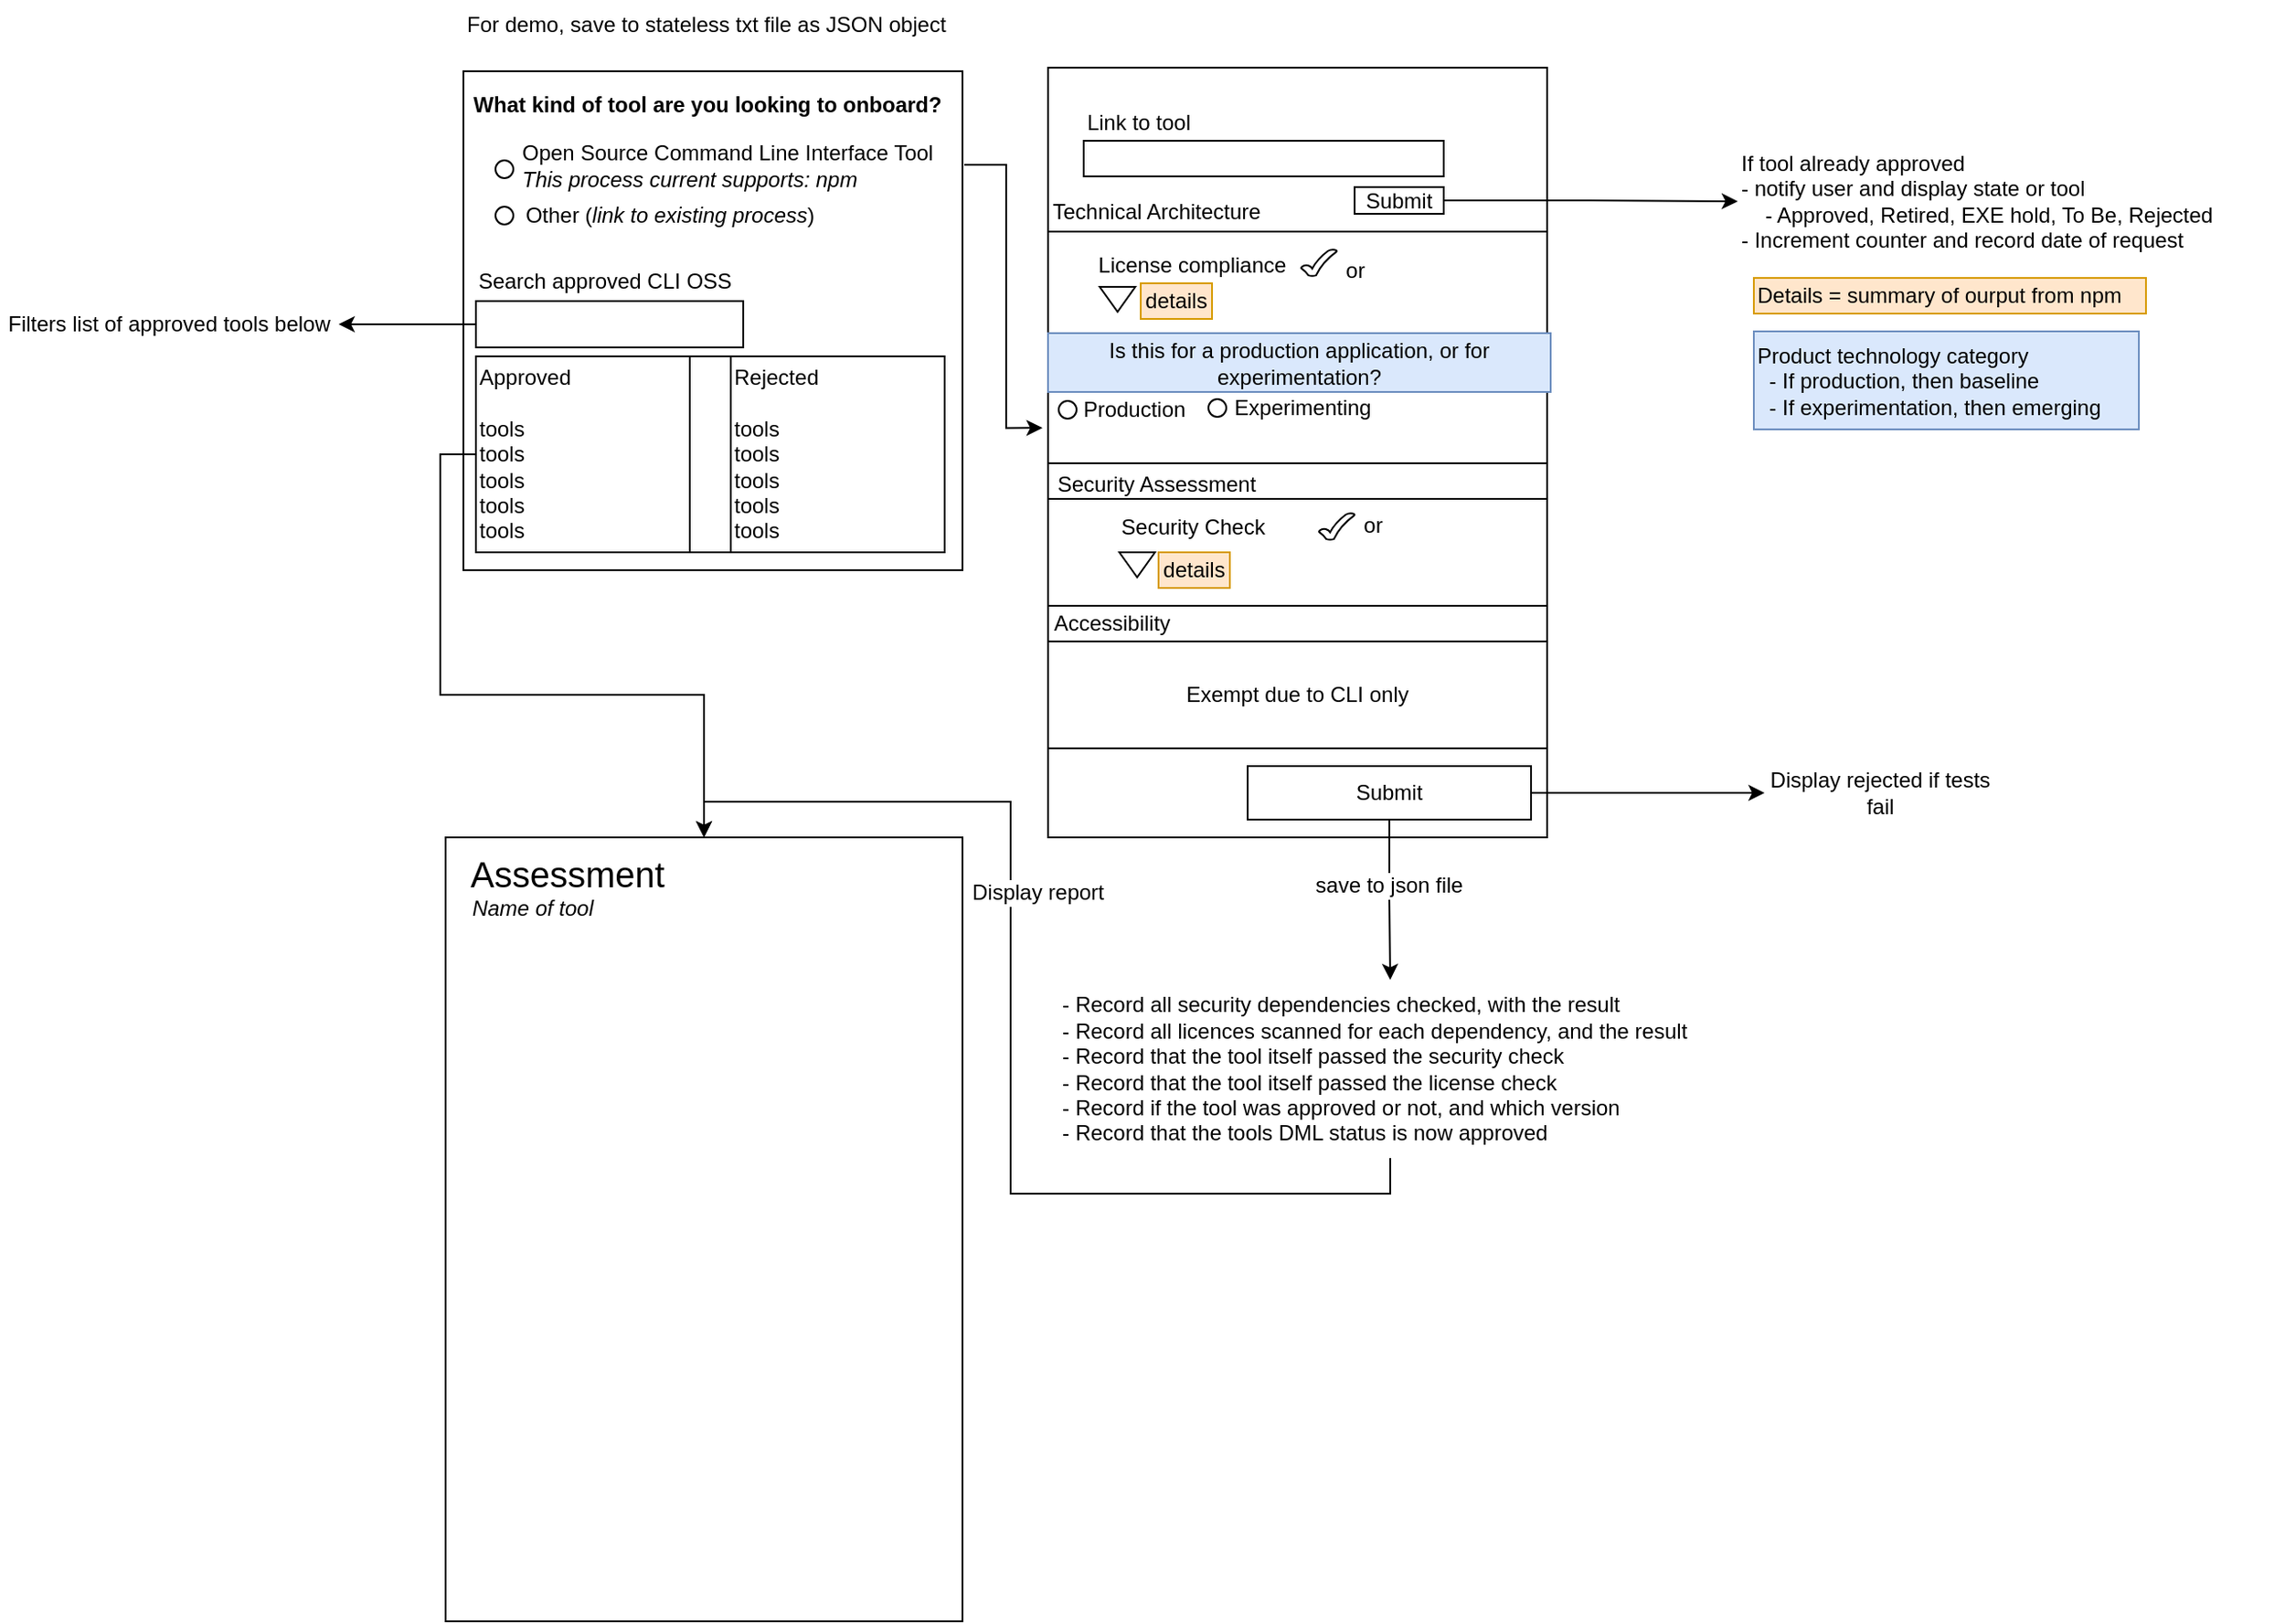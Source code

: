 <mxfile version="12.0.1" type="device" pages="1"><diagram id="SHGLHCK8ZxxARONpl_dK" name="Page-1"><mxGraphModel dx="2249" dy="745" grid="1" gridSize="10" guides="1" tooltips="1" connect="1" arrows="1" fold="1" page="1" pageScale="1" pageWidth="827" pageHeight="1169" math="0" shadow="0"><root><mxCell id="0"/><mxCell id="1" parent="0"/><mxCell id="pbt1ZvckWgC7Aasw5MnQ-10" value="" style="rounded=0;whiteSpace=wrap;html=1;" vertex="1" parent="1"><mxGeometry x="378" y="48" width="280" height="432" as="geometry"/></mxCell><mxCell id="pbt1ZvckWgC7Aasw5MnQ-41" value="" style="rounded=0;whiteSpace=wrap;html=1;" vertex="1" parent="1"><mxGeometry x="378" y="290" width="280" height="60" as="geometry"/></mxCell><mxCell id="pbt1ZvckWgC7Aasw5MnQ-39" value="" style="rounded=0;whiteSpace=wrap;html=1;" vertex="1" parent="1"><mxGeometry x="378" y="140" width="280" height="130" as="geometry"/></mxCell><mxCell id="pbt1ZvckWgC7Aasw5MnQ-1" value="" style="whiteSpace=wrap;html=1;aspect=fixed;" vertex="1" parent="1"><mxGeometry x="50" y="50" width="280" height="280" as="geometry"/></mxCell><mxCell id="pbt1ZvckWgC7Aasw5MnQ-2" value="What kind of tool are you looking to onboard?" style="text;html=1;strokeColor=none;fillColor=none;align=center;verticalAlign=middle;whiteSpace=wrap;rounded=0;fontStyle=1" vertex="1" parent="1"><mxGeometry x="52" y="59" width="270" height="20" as="geometry"/></mxCell><mxCell id="pbt1ZvckWgC7Aasw5MnQ-3" style="edgeStyle=orthogonalEdgeStyle;rounded=0;orthogonalLoop=1;jettySize=auto;html=1;exitX=1;exitY=0.5;exitDx=0;exitDy=0;entryX=-0.011;entryY=0.468;entryDx=0;entryDy=0;entryPerimeter=0;" edge="1" parent="1" source="pbt1ZvckWgC7Aasw5MnQ-4" target="pbt1ZvckWgC7Aasw5MnQ-10"><mxGeometry relative="1" as="geometry"/></mxCell><mxCell id="pbt1ZvckWgC7Aasw5MnQ-4" value="Open Source Command Line Interface Tool&lt;br&gt;&lt;i&gt;This process current supports: npm&lt;/i&gt;" style="text;html=1;strokeColor=none;fillColor=none;align=left;verticalAlign=middle;whiteSpace=wrap;rounded=0;" vertex="1" parent="1"><mxGeometry x="81" y="90" width="250" height="25" as="geometry"/></mxCell><mxCell id="pbt1ZvckWgC7Aasw5MnQ-5" value="" style="ellipse;whiteSpace=wrap;html=1;aspect=fixed;" vertex="1" parent="1"><mxGeometry x="68" y="100" width="10" height="10" as="geometry"/></mxCell><mxCell id="pbt1ZvckWgC7Aasw5MnQ-6" value="" style="ellipse;whiteSpace=wrap;html=1;aspect=fixed;" vertex="1" parent="1"><mxGeometry x="68" y="126" width="10" height="10" as="geometry"/></mxCell><mxCell id="pbt1ZvckWgC7Aasw5MnQ-8" value="Other (&lt;i&gt;link to existing process&lt;/i&gt;)" style="text;html=1;strokeColor=none;fillColor=none;align=center;verticalAlign=middle;whiteSpace=wrap;rounded=0;" vertex="1" parent="1"><mxGeometry x="79" y="121" width="174" height="20" as="geometry"/></mxCell><mxCell id="pbt1ZvckWgC7Aasw5MnQ-11" value="" style="rounded=0;whiteSpace=wrap;html=1;" vertex="1" parent="1"><mxGeometry x="398" y="89" width="202" height="20" as="geometry"/></mxCell><mxCell id="pbt1ZvckWgC7Aasw5MnQ-12" value="Link to tool" style="text;html=1;strokeColor=none;fillColor=none;align=center;verticalAlign=middle;whiteSpace=wrap;rounded=0;" vertex="1" parent="1"><mxGeometry x="398" y="69" width="62" height="20" as="geometry"/></mxCell><mxCell id="pbt1ZvckWgC7Aasw5MnQ-13" style="edgeStyle=orthogonalEdgeStyle;rounded=0;orthogonalLoop=1;jettySize=auto;html=1;exitX=1;exitY=0.5;exitDx=0;exitDy=0;entryX=0;entryY=0.5;entryDx=0;entryDy=0;" edge="1" parent="1" source="pbt1ZvckWgC7Aasw5MnQ-14" target="pbt1ZvckWgC7Aasw5MnQ-33"><mxGeometry relative="1" as="geometry"/></mxCell><mxCell id="pbt1ZvckWgC7Aasw5MnQ-14" value="Submit" style="rounded=0;whiteSpace=wrap;html=1;" vertex="1" parent="1"><mxGeometry x="550" y="115" width="50" height="15" as="geometry"/></mxCell><mxCell id="pbt1ZvckWgC7Aasw5MnQ-15" value="License compliance " style="text;html=1;strokeColor=none;fillColor=none;align=center;verticalAlign=middle;whiteSpace=wrap;rounded=0;" vertex="1" parent="1"><mxGeometry x="398" y="149" width="122" height="20" as="geometry"/></mxCell><mxCell id="pbt1ZvckWgC7Aasw5MnQ-16" value="" style="verticalLabelPosition=bottom;verticalAlign=top;html=1;shape=mxgraph.basic.tick" vertex="1" parent="1"><mxGeometry x="520" y="150" width="20" height="15" as="geometry"/></mxCell><mxCell id="pbt1ZvckWgC7Aasw5MnQ-17" value="" style="shape=image;html=1;verticalAlign=top;verticalLabelPosition=bottom;labelBackgroundColor=#ffffff;imageAspect=0;aspect=fixed;image=https://cdn3.iconfinder.com/data/icons/virtual-notebook/16/button_close-128.png" vertex="1" parent="1"><mxGeometry x="566" y="153" width="18" height="18" as="geometry"/></mxCell><mxCell id="pbt1ZvckWgC7Aasw5MnQ-18" value="or" style="text;html=1;strokeColor=none;fillColor=none;align=center;verticalAlign=middle;whiteSpace=wrap;rounded=0;" vertex="1" parent="1"><mxGeometry x="540" y="150" width="21" height="24" as="geometry"/></mxCell><mxCell id="pbt1ZvckWgC7Aasw5MnQ-20" value="Security Check" style="text;html=1;strokeColor=none;fillColor=none;align=center;verticalAlign=middle;whiteSpace=wrap;rounded=0;" vertex="1" parent="1"><mxGeometry x="399" y="296" width="121" height="20" as="geometry"/></mxCell><mxCell id="pbt1ZvckWgC7Aasw5MnQ-24" value="" style="triangle;whiteSpace=wrap;html=1;rotation=90;" vertex="1" parent="1"><mxGeometry x="410" y="168" width="14" height="20" as="geometry"/></mxCell><mxCell id="pbt1ZvckWgC7Aasw5MnQ-26" value="details" style="text;html=1;strokeColor=#d79b00;fillColor=#ffe6cc;align=center;verticalAlign=middle;whiteSpace=wrap;rounded=0;" vertex="1" parent="1"><mxGeometry x="430" y="169" width="40" height="20" as="geometry"/></mxCell><mxCell id="pbt1ZvckWgC7Aasw5MnQ-27" value="" style="triangle;whiteSpace=wrap;html=1;rotation=90;" vertex="1" parent="1"><mxGeometry x="421" y="317" width="14" height="20" as="geometry"/></mxCell><mxCell id="pbt1ZvckWgC7Aasw5MnQ-28" value="details" style="text;html=1;strokeColor=#d79b00;fillColor=#ffe6cc;align=center;verticalAlign=middle;whiteSpace=wrap;rounded=0;" vertex="1" parent="1"><mxGeometry x="440" y="320" width="40" height="20" as="geometry"/></mxCell><mxCell id="pbt1ZvckWgC7Aasw5MnQ-29" style="edgeStyle=orthogonalEdgeStyle;rounded=0;orthogonalLoop=1;jettySize=auto;html=1;exitX=1;exitY=0.5;exitDx=0;exitDy=0;entryX=0;entryY=0.5;entryDx=0;entryDy=0;" edge="1" parent="1" source="pbt1ZvckWgC7Aasw5MnQ-31" target="pbt1ZvckWgC7Aasw5MnQ-32"><mxGeometry relative="1" as="geometry"/></mxCell><mxCell id="pbt1ZvckWgC7Aasw5MnQ-30" style="edgeStyle=orthogonalEdgeStyle;rounded=0;orthogonalLoop=1;jettySize=auto;html=1;exitX=0.5;exitY=1;exitDx=0;exitDy=0;entryX=0.5;entryY=0;entryDx=0;entryDy=0;" edge="1" parent="1" source="pbt1ZvckWgC7Aasw5MnQ-31" target="pbt1ZvckWgC7Aasw5MnQ-34"><mxGeometry relative="1" as="geometry"><mxPoint x="564" y="491" as="targetPoint"/></mxGeometry></mxCell><mxCell id="pbt1ZvckWgC7Aasw5MnQ-76" value="save to json file" style="text;html=1;resizable=0;points=[];align=center;verticalAlign=middle;labelBackgroundColor=#ffffff;" vertex="1" connectable="0" parent="pbt1ZvckWgC7Aasw5MnQ-30"><mxGeometry x="-0.186" y="-1" relative="1" as="geometry"><mxPoint as="offset"/></mxGeometry></mxCell><mxCell id="pbt1ZvckWgC7Aasw5MnQ-31" value="Submit" style="rounded=0;whiteSpace=wrap;html=1;" vertex="1" parent="1"><mxGeometry x="490" y="440" width="159" height="30" as="geometry"/></mxCell><mxCell id="pbt1ZvckWgC7Aasw5MnQ-32" value="Display rejected if tests fail" style="text;html=1;strokeColor=none;fillColor=none;align=center;verticalAlign=middle;whiteSpace=wrap;rounded=0;" vertex="1" parent="1"><mxGeometry x="780" y="445" width="130" height="20" as="geometry"/></mxCell><mxCell id="pbt1ZvckWgC7Aasw5MnQ-33" value="If tool already approved&lt;br&gt;- notify user and display state or tool&amp;nbsp;&lt;br&gt;&amp;nbsp; &amp;nbsp; - Approved, Retired, EXE hold, To Be, Rejected&lt;br&gt;- Increment counter and record date of request" style="text;html=1;strokeColor=none;fillColor=none;align=left;verticalAlign=middle;whiteSpace=wrap;rounded=0;" vertex="1" parent="1"><mxGeometry x="765" y="113" width="306" height="20" as="geometry"/></mxCell><mxCell id="pbt1ZvckWgC7Aasw5MnQ-78" style="edgeStyle=orthogonalEdgeStyle;rounded=0;orthogonalLoop=1;jettySize=auto;html=1;exitX=0.5;exitY=1;exitDx=0;exitDy=0;entryX=0.5;entryY=0;entryDx=0;entryDy=0;" edge="1" parent="1" source="pbt1ZvckWgC7Aasw5MnQ-34" target="pbt1ZvckWgC7Aasw5MnQ-77"><mxGeometry relative="1" as="geometry"/></mxCell><mxCell id="pbt1ZvckWgC7Aasw5MnQ-79" value="Display report" style="text;html=1;resizable=0;points=[];align=center;verticalAlign=middle;labelBackgroundColor=#ffffff;" vertex="1" connectable="0" parent="pbt1ZvckWgC7Aasw5MnQ-78"><mxGeometry x="0.246" y="-2" relative="1" as="geometry"><mxPoint x="13" as="offset"/></mxGeometry></mxCell><mxCell id="pbt1ZvckWgC7Aasw5MnQ-34" value="- Record all security dependencies checked, with the result&lt;br&gt;- Record all licences scanned for each dependency, and the result&lt;br&gt;- Record that the tool itself passed the security check&lt;br&gt;- Record that the tool itself passed the license check&lt;br&gt;- Record if the tool was approved or not, and which version&lt;br&gt;- Record that the tools DML status is now approved" style="text;html=1;strokeColor=none;fillColor=none;align=left;verticalAlign=middle;whiteSpace=wrap;rounded=0;" vertex="1" parent="1"><mxGeometry x="384" y="560" width="372" height="100" as="geometry"/></mxCell><mxCell id="pbt1ZvckWgC7Aasw5MnQ-35" value="Details = summary of ourput from npm" style="text;html=1;resizable=0;points=[];autosize=1;align=left;verticalAlign=top;spacingTop=-4;fillColor=#ffe6cc;strokeColor=#d79b00;" vertex="1" parent="1"><mxGeometry x="774" y="166" width="220" height="20" as="geometry"/></mxCell><mxCell id="pbt1ZvckWgC7Aasw5MnQ-40" value="Technical Architecture" style="text;html=1;strokeColor=none;fillColor=none;align=center;verticalAlign=middle;whiteSpace=wrap;rounded=0;" vertex="1" parent="1"><mxGeometry x="374" y="118.5" width="130" height="20" as="geometry"/></mxCell><mxCell id="pbt1ZvckWgC7Aasw5MnQ-42" value="Security Assessment" style="text;html=1;strokeColor=none;fillColor=none;align=center;verticalAlign=middle;whiteSpace=wrap;rounded=0;" vertex="1" parent="1"><mxGeometry x="374" y="272" width="130" height="20" as="geometry"/></mxCell><mxCell id="pbt1ZvckWgC7Aasw5MnQ-44" value="Exempt due to CLI only" style="rounded=0;whiteSpace=wrap;html=1;" vertex="1" parent="1"><mxGeometry x="378" y="370" width="280" height="60" as="geometry"/></mxCell><mxCell id="pbt1ZvckWgC7Aasw5MnQ-45" value="Accessibility" style="text;html=1;strokeColor=none;fillColor=none;align=center;verticalAlign=middle;whiteSpace=wrap;rounded=0;" vertex="1" parent="1"><mxGeometry x="378" y="350" width="72" height="20" as="geometry"/></mxCell><mxCell id="pbt1ZvckWgC7Aasw5MnQ-51" value="" style="verticalLabelPosition=bottom;verticalAlign=top;html=1;shape=mxgraph.basic.tick" vertex="1" parent="1"><mxGeometry x="530" y="298" width="20" height="15" as="geometry"/></mxCell><mxCell id="pbt1ZvckWgC7Aasw5MnQ-52" value="" style="shape=image;html=1;verticalAlign=top;verticalLabelPosition=bottom;labelBackgroundColor=#ffffff;imageAspect=0;aspect=fixed;image=https://cdn3.iconfinder.com/data/icons/virtual-notebook/16/button_close-128.png" vertex="1" parent="1"><mxGeometry x="576" y="297" width="18" height="18" as="geometry"/></mxCell><mxCell id="pbt1ZvckWgC7Aasw5MnQ-53" value="or" style="text;html=1;strokeColor=none;fillColor=none;align=center;verticalAlign=middle;whiteSpace=wrap;rounded=0;" vertex="1" parent="1"><mxGeometry x="550" y="293" width="21" height="24" as="geometry"/></mxCell><mxCell id="pbt1ZvckWgC7Aasw5MnQ-54" value="" style="ellipse;whiteSpace=wrap;html=1;aspect=fixed;" vertex="1" parent="1"><mxGeometry x="384" y="235" width="10" height="10" as="geometry"/></mxCell><mxCell id="pbt1ZvckWgC7Aasw5MnQ-55" value="Production" style="text;html=1;strokeColor=none;fillColor=none;align=center;verticalAlign=middle;whiteSpace=wrap;rounded=0;" vertex="1" parent="1"><mxGeometry x="410" y="230" width="33" height="20" as="geometry"/></mxCell><mxCell id="pbt1ZvckWgC7Aasw5MnQ-58" value="" style="ellipse;whiteSpace=wrap;html=1;aspect=fixed;" vertex="1" parent="1"><mxGeometry x="468" y="234" width="10" height="10" as="geometry"/></mxCell><mxCell id="pbt1ZvckWgC7Aasw5MnQ-59" value="Experimenting" style="text;html=1;strokeColor=none;fillColor=none;align=center;verticalAlign=middle;whiteSpace=wrap;rounded=0;" vertex="1" parent="1"><mxGeometry x="482" y="229" width="78" height="20" as="geometry"/></mxCell><mxCell id="pbt1ZvckWgC7Aasw5MnQ-60" value="Is this for a production application, or for experimentation?" style="text;html=1;strokeColor=#6c8ebf;fillColor=#dae8fc;align=center;verticalAlign=middle;whiteSpace=wrap;rounded=0;" vertex="1" parent="1"><mxGeometry x="378" y="197" width="282" height="33" as="geometry"/></mxCell><mxCell id="pbt1ZvckWgC7Aasw5MnQ-66" value="Product technology category&amp;nbsp;&lt;br&gt;&amp;nbsp; - If production, then baseline&lt;br&gt;&amp;nbsp; - If experimentation, then emerging" style="text;html=1;strokeColor=#6c8ebf;fillColor=#dae8fc;align=left;verticalAlign=middle;whiteSpace=wrap;rounded=0;" vertex="1" parent="1"><mxGeometry x="774" y="196" width="216" height="55" as="geometry"/></mxCell><mxCell id="pbt1ZvckWgC7Aasw5MnQ-73" value="For demo, save to stateless txt file as JSON object" style="text;html=1;" vertex="1" parent="1"><mxGeometry x="50" y="10" width="630" height="30" as="geometry"/></mxCell><mxCell id="pbt1ZvckWgC7Aasw5MnQ-77" value="" style="rounded=0;whiteSpace=wrap;html=1;" vertex="1" parent="1"><mxGeometry x="40" y="480" width="290" height="440" as="geometry"/></mxCell><mxCell id="pbt1ZvckWgC7Aasw5MnQ-80" value="Assessment" style="text;html=1;strokeColor=none;fillColor=none;align=center;verticalAlign=middle;whiteSpace=wrap;rounded=0;fontSize=20;" vertex="1" parent="1"><mxGeometry x="68" y="490" width="81" height="20" as="geometry"/></mxCell><mxCell id="pbt1ZvckWgC7Aasw5MnQ-81" value="Name of tool" style="text;html=1;strokeColor=none;fillColor=none;align=center;verticalAlign=middle;whiteSpace=wrap;rounded=0;fontStyle=2" vertex="1" parent="1"><mxGeometry x="46" y="510" width="86" height="20" as="geometry"/></mxCell><mxCell id="pbt1ZvckWgC7Aasw5MnQ-82" value="Search approved CLI OSS" style="text;html=1;strokeColor=none;fillColor=none;align=center;verticalAlign=middle;whiteSpace=wrap;rounded=0;fontSize=12;" vertex="1" parent="1"><mxGeometry x="53" y="157.5" width="153" height="20" as="geometry"/></mxCell><mxCell id="pbt1ZvckWgC7Aasw5MnQ-86" style="edgeStyle=orthogonalEdgeStyle;rounded=0;orthogonalLoop=1;jettySize=auto;html=1;exitX=0;exitY=0.5;exitDx=0;exitDy=0;fontSize=12;" edge="1" parent="1" source="pbt1ZvckWgC7Aasw5MnQ-83" target="pbt1ZvckWgC7Aasw5MnQ-85"><mxGeometry relative="1" as="geometry"/></mxCell><mxCell id="pbt1ZvckWgC7Aasw5MnQ-83" value="" style="rounded=0;whiteSpace=wrap;html=1;fontSize=20;" vertex="1" parent="1"><mxGeometry x="57" y="179" width="150" height="26" as="geometry"/></mxCell><mxCell id="pbt1ZvckWgC7Aasw5MnQ-85" value="Filters list of approved tools below" style="text;html=1;strokeColor=none;fillColor=none;align=center;verticalAlign=middle;whiteSpace=wrap;rounded=0;fontSize=12;" vertex="1" parent="1"><mxGeometry x="-210" y="182" width="190" height="20" as="geometry"/></mxCell><mxCell id="pbt1ZvckWgC7Aasw5MnQ-88" value="" style="rounded=0;whiteSpace=wrap;html=1;fontSize=12;" vertex="1" parent="1"><mxGeometry x="57" y="210" width="263" height="110" as="geometry"/></mxCell><mxCell id="pbt1ZvckWgC7Aasw5MnQ-91" style="edgeStyle=orthogonalEdgeStyle;rounded=0;orthogonalLoop=1;jettySize=auto;html=1;exitX=0;exitY=0.5;exitDx=0;exitDy=0;entryX=0.5;entryY=0;entryDx=0;entryDy=0;fontSize=12;" edge="1" parent="1" source="pbt1ZvckWgC7Aasw5MnQ-89" target="pbt1ZvckWgC7Aasw5MnQ-77"><mxGeometry relative="1" as="geometry"/></mxCell><mxCell id="pbt1ZvckWgC7Aasw5MnQ-89" value="Approved&lt;br&gt;&lt;br&gt;tools&lt;br&gt;tools&lt;br&gt;tools&lt;br&gt;tools&lt;br&gt;tools" style="rounded=0;whiteSpace=wrap;html=1;fontSize=12;align=left;" vertex="1" parent="1"><mxGeometry x="57" y="210" width="120" height="110" as="geometry"/></mxCell><mxCell id="pbt1ZvckWgC7Aasw5MnQ-90" value="Rejected&lt;br&gt;&lt;br&gt;tools&lt;br&gt;tools&lt;br&gt;tools&lt;br&gt;tools&lt;br&gt;tools" style="rounded=0;whiteSpace=wrap;html=1;fontSize=12;align=left;" vertex="1" parent="1"><mxGeometry x="200" y="210" width="120" height="110" as="geometry"/></mxCell></root></mxGraphModel></diagram></mxfile>
